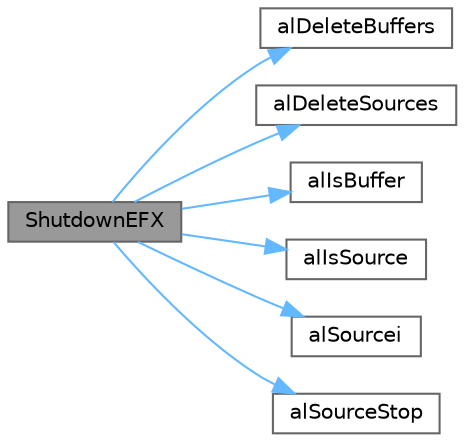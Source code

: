 digraph "ShutdownEFX"
{
 // LATEX_PDF_SIZE
  bgcolor="transparent";
  edge [fontname=Helvetica,fontsize=10,labelfontname=Helvetica,labelfontsize=10];
  node [fontname=Helvetica,fontsize=10,shape=box,height=0.2,width=0.4];
  rankdir="LR";
  Node1 [id="Node000001",label="ShutdownEFX",height=0.2,width=0.4,color="gray40", fillcolor="grey60", style="filled", fontcolor="black",tooltip=" "];
  Node1 -> Node2 [id="edge1_Node000001_Node000002",color="steelblue1",style="solid",tooltip=" "];
  Node2 [id="Node000002",label="alDeleteBuffers",height=0.2,width=0.4,color="grey40", fillcolor="white", style="filled",URL="$al_8h.html#ab376e80e2404ae2611798d7f007871ef",tooltip=" "];
  Node1 -> Node3 [id="edge2_Node000001_Node000003",color="steelblue1",style="solid",tooltip=" "];
  Node3 [id="Node000003",label="alDeleteSources",height=0.2,width=0.4,color="grey40", fillcolor="white", style="filled",URL="$al_8h.html#af2f5e685ee38a2c49e149797e8c2e86e",tooltip=" "];
  Node1 -> Node4 [id="edge3_Node000001_Node000004",color="steelblue1",style="solid",tooltip=" "];
  Node4 [id="Node000004",label="alIsBuffer",height=0.2,width=0.4,color="grey40", fillcolor="white", style="filled",URL="$al_8h.html#ac0536cb93f43e4b67dee55586162c59c",tooltip=" "];
  Node1 -> Node5 [id="edge4_Node000001_Node000005",color="steelblue1",style="solid",tooltip=" "];
  Node5 [id="Node000005",label="alIsSource",height=0.2,width=0.4,color="grey40", fillcolor="white", style="filled",URL="$al_8h.html#a1c5950827572ff4f13007b576b002f65",tooltip=" "];
  Node1 -> Node6 [id="edge5_Node000001_Node000006",color="steelblue1",style="solid",tooltip=" "];
  Node6 [id="Node000006",label="alSourcei",height=0.2,width=0.4,color="grey40", fillcolor="white", style="filled",URL="$al_8h.html#a1038b6ae22848913c76e73a14a849338",tooltip=" "];
  Node1 -> Node7 [id="edge6_Node000001_Node000007",color="steelblue1",style="solid",tooltip=" "];
  Node7 [id="Node000007",label="alSourceStop",height=0.2,width=0.4,color="grey40", fillcolor="white", style="filled",URL="$al_8h.html#aa5ac516caadd0d377bd52c0db10bedcd",tooltip=" "];
}
